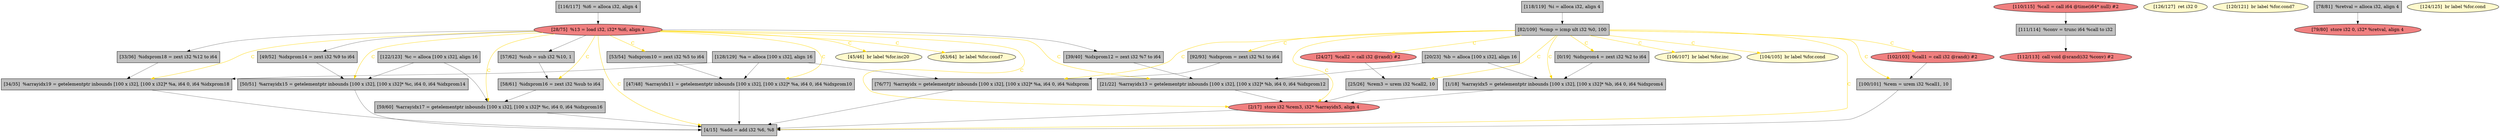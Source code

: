 
digraph G {


node169 [fillcolor=grey,label="[34/35]  %arrayidx19 = getelementptr inbounds [100 x i32], [100 x i32]* %a, i64 0, i64 %idxprom18",shape=rectangle,style=filled ]
node168 [fillcolor=grey,label="[50/51]  %arrayidx15 = getelementptr inbounds [100 x i32], [100 x i32]* %c, i64 0, i64 %idxprom14",shape=rectangle,style=filled ]
node167 [fillcolor=grey,label="[39/40]  %idxprom12 = zext i32 %7 to i64",shape=rectangle,style=filled ]
node166 [fillcolor=lemonchiffon,label="[106/107]  br label %for.inc",shape=ellipse,style=filled ]
node145 [fillcolor=lightcoral,label="[110/115]  %call = call i64 @time(i64* null) #2",shape=ellipse,style=filled ]
node147 [fillcolor=lemonchiffon,label="[104/105]  br label %for.cond",shape=ellipse,style=filled ]
node155 [fillcolor=grey,label="[82/109]  %cmp = icmp ult i32 %0, 100",shape=rectangle,style=filled ]
node143 [fillcolor=grey,label="[4/15]  %add = add i32 %6, %8",shape=rectangle,style=filled ]
node148 [fillcolor=lightcoral,label="[102/103]  %call1 = call i32 @rand() #2",shape=ellipse,style=filled ]
node144 [fillcolor=grey,label="[100/101]  %rem = urem i32 %call1, 10",shape=rectangle,style=filled ]
node137 [fillcolor=grey,label="[118/119]  %i = alloca i32, align 4",shape=rectangle,style=filled ]
node138 [fillcolor=grey,label="[57/62]  %sub = sub i32 %10, 1",shape=rectangle,style=filled ]
node136 [fillcolor=lemonchiffon,label="[126/127]  ret i32 0",shape=ellipse,style=filled ]
node160 [fillcolor=lightcoral,label="[28/75]  %13 = load i32, i32* %i6, align 4",shape=ellipse,style=filled ]
node132 [fillcolor=grey,label="[25/26]  %rem3 = urem i32 %call2, 10",shape=rectangle,style=filled ]
node130 [fillcolor=grey,label="[21/22]  %arrayidx13 = getelementptr inbounds [100 x i32], [100 x i32]* %b, i64 0, i64 %idxprom12",shape=rectangle,style=filled ]
node161 [fillcolor=lemonchiffon,label="[120/121]  br label %for.cond7",shape=ellipse,style=filled ]
node141 [fillcolor=grey,label="[116/117]  %i6 = alloca i32, align 4",shape=rectangle,style=filled ]
node139 [fillcolor=grey,label="[1/18]  %arrayidx5 = getelementptr inbounds [100 x i32], [100 x i32]* %b, i64 0, i64 %idxprom4",shape=rectangle,style=filled ]
node156 [fillcolor=grey,label="[76/77]  %arrayidx = getelementptr inbounds [100 x i32], [100 x i32]* %a, i64 0, i64 %idxprom",shape=rectangle,style=filled ]
node151 [fillcolor=grey,label="[20/23]  %b = alloca [100 x i32], align 16",shape=rectangle,style=filled ]
node159 [fillcolor=lightcoral,label="[24/27]  %call2 = call i32 @rand() #2",shape=ellipse,style=filled ]
node152 [fillcolor=grey,label="[0/19]  %idxprom4 = zext i32 %2 to i64",shape=rectangle,style=filled ]
node134 [fillcolor=grey,label="[128/129]  %a = alloca [100 x i32], align 16",shape=rectangle,style=filled ]
node150 [fillcolor=grey,label="[122/123]  %c = alloca [100 x i32], align 16",shape=rectangle,style=filled ]
node154 [fillcolor=grey,label="[78/81]  %retval = alloca i32, align 4",shape=rectangle,style=filled ]
node140 [fillcolor=grey,label="[59/60]  %arrayidx17 = getelementptr inbounds [100 x i32], [100 x i32]* %c, i64 0, i64 %idxprom16",shape=rectangle,style=filled ]
node146 [fillcolor=grey,label="[92/93]  %idxprom = zext i32 %1 to i64",shape=rectangle,style=filled ]
node131 [fillcolor=lemonchiffon,label="[45/46]  br label %for.inc20",shape=ellipse,style=filled ]
node149 [fillcolor=lightcoral,label="[112/113]  call void @srand(i32 %conv) #2",shape=ellipse,style=filled ]
node153 [fillcolor=grey,label="[58/61]  %idxprom16 = zext i32 %sub to i64",shape=rectangle,style=filled ]
node157 [fillcolor=lemonchiffon,label="[63/64]  br label %for.cond7",shape=ellipse,style=filled ]
node133 [fillcolor=lemonchiffon,label="[124/125]  br label %for.cond",shape=ellipse,style=filled ]
node158 [fillcolor=lightcoral,label="[79/80]  store i32 0, i32* %retval, align 4",shape=ellipse,style=filled ]
node142 [fillcolor=lightcoral,label="[2/17]  store i32 %rem3, i32* %arrayidx5, align 4",shape=ellipse,style=filled ]
node162 [fillcolor=grey,label="[53/54]  %idxprom10 = zext i32 %5 to i64",shape=rectangle,style=filled ]
node135 [fillcolor=grey,label="[111/114]  %conv = trunc i64 %call to i32",shape=rectangle,style=filled ]
node163 [fillcolor=grey,label="[47/48]  %arrayidx11 = getelementptr inbounds [100 x i32], [100 x i32]* %a, i64 0, i64 %idxprom10",shape=rectangle,style=filled ]
node164 [fillcolor=grey,label="[33/36]  %idxprom18 = zext i32 %12 to i64",shape=rectangle,style=filled ]
node165 [fillcolor=grey,label="[49/52]  %idxprom14 = zext i32 %9 to i64",shape=rectangle,style=filled ]

node155->node132 [style=solid,color=gold,label="C",penwidth=1.0,fontcolor=gold ]
node160->node157 [style=solid,color=gold,label="C",penwidth=1.0,fontcolor=gold ]
node145->node135 [style=solid,color=black,label="",penwidth=0.5,fontcolor=black ]
node155->node143 [style=solid,color=gold,label="C",penwidth=1.0,fontcolor=gold ]
node155->node156 [style=solid,color=gold,label="C",penwidth=1.0,fontcolor=gold ]
node134->node169 [style=solid,color=black,label="",penwidth=0.5,fontcolor=black ]
node155->node148 [style=solid,color=gold,label="C",penwidth=1.0,fontcolor=gold ]
node163->node143 [style=solid,color=black,label="",penwidth=0.5,fontcolor=black ]
node155->node139 [style=solid,color=gold,label="C",penwidth=1.0,fontcolor=gold ]
node155->node166 [style=solid,color=gold,label="C",penwidth=1.0,fontcolor=gold ]
node160->node153 [style=solid,color=gold,label="C",penwidth=1.0,fontcolor=gold ]
node151->node130 [style=solid,color=black,label="",penwidth=0.5,fontcolor=black ]
node151->node139 [style=solid,color=black,label="",penwidth=0.5,fontcolor=black ]
node152->node139 [style=solid,color=black,label="",penwidth=0.5,fontcolor=black ]
node137->node155 [style=solid,color=black,label="",penwidth=0.5,fontcolor=black ]
node160->node165 [style=solid,color=black,label="",penwidth=0.5,fontcolor=black ]
node159->node132 [style=solid,color=black,label="",penwidth=0.5,fontcolor=black ]
node154->node158 [style=solid,color=black,label="",penwidth=0.5,fontcolor=black ]
node168->node143 [style=solid,color=black,label="",penwidth=0.5,fontcolor=black ]
node160->node167 [style=solid,color=black,label="",penwidth=0.5,fontcolor=black ]
node160->node162 [style=solid,color=gold,label="C",penwidth=1.0,fontcolor=gold ]
node160->node143 [style=solid,color=gold,label="C",penwidth=1.0,fontcolor=gold ]
node156->node143 [style=solid,color=black,label="",penwidth=0.5,fontcolor=black ]
node160->node168 [style=solid,color=gold,label="C",penwidth=1.0,fontcolor=gold ]
node155->node152 [style=solid,color=gold,label="C",penwidth=1.0,fontcolor=gold ]
node135->node149 [style=solid,color=black,label="",penwidth=0.5,fontcolor=black ]
node148->node144 [style=solid,color=black,label="",penwidth=0.5,fontcolor=black ]
node160->node163 [style=solid,color=gold,label="C",penwidth=1.0,fontcolor=gold ]
node130->node142 [style=solid,color=black,label="",penwidth=0.5,fontcolor=black ]
node155->node146 [style=solid,color=gold,label="C",penwidth=1.0,fontcolor=gold ]
node155->node144 [style=solid,color=gold,label="C",penwidth=1.0,fontcolor=gold ]
node155->node159 [style=solid,color=gold,label="C",penwidth=1.0,fontcolor=gold ]
node160->node142 [style=solid,color=gold,label="C",penwidth=1.0,fontcolor=gold ]
node160->node164 [style=solid,color=black,label="",penwidth=0.5,fontcolor=black ]
node160->node169 [style=solid,color=gold,label="C",penwidth=1.0,fontcolor=gold ]
node160->node131 [style=solid,color=gold,label="C",penwidth=1.0,fontcolor=gold ]
node150->node140 [style=solid,color=black,label="",penwidth=0.5,fontcolor=black ]
node169->node143 [style=solid,color=black,label="",penwidth=0.5,fontcolor=black ]
node160->node130 [style=solid,color=gold,label="C",penwidth=1.0,fontcolor=gold ]
node165->node168 [style=solid,color=black,label="",penwidth=0.5,fontcolor=black ]
node162->node163 [style=solid,color=black,label="",penwidth=0.5,fontcolor=black ]
node132->node142 [style=solid,color=black,label="",penwidth=0.5,fontcolor=black ]
node167->node130 [style=solid,color=black,label="",penwidth=0.5,fontcolor=black ]
node155->node142 [style=solid,color=gold,label="C",penwidth=1.0,fontcolor=gold ]
node155->node147 [style=solid,color=gold,label="C",penwidth=1.0,fontcolor=gold ]
node140->node143 [style=solid,color=black,label="",penwidth=0.5,fontcolor=black ]
node138->node153 [style=solid,color=black,label="",penwidth=0.5,fontcolor=black ]
node144->node143 [style=solid,color=black,label="",penwidth=0.5,fontcolor=black ]
node139->node142 [style=solid,color=black,label="",penwidth=0.5,fontcolor=black ]
node153->node140 [style=solid,color=black,label="",penwidth=0.5,fontcolor=black ]
node150->node168 [style=solid,color=black,label="",penwidth=0.5,fontcolor=black ]
node160->node138 [style=solid,color=black,label="",penwidth=0.5,fontcolor=black ]
node160->node140 [style=solid,color=gold,label="C",penwidth=1.0,fontcolor=gold ]
node146->node156 [style=solid,color=black,label="",penwidth=0.5,fontcolor=black ]
node141->node160 [style=solid,color=black,label="",penwidth=0.5,fontcolor=black ]
node134->node163 [style=solid,color=black,label="",penwidth=0.5,fontcolor=black ]
node164->node169 [style=solid,color=black,label="",penwidth=0.5,fontcolor=black ]
node142->node143 [style=solid,color=black,label="",penwidth=0.5,fontcolor=black ]
node134->node156 [style=solid,color=black,label="",penwidth=0.5,fontcolor=black ]


}
